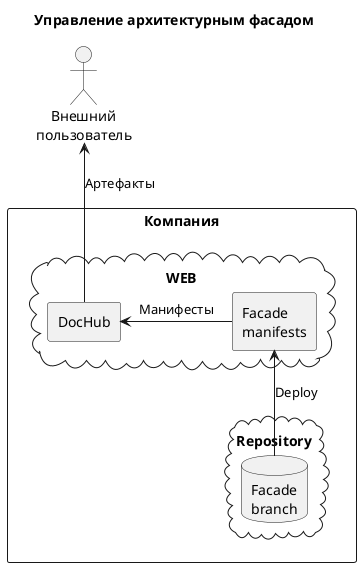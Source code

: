 @startuml
title "Управление архитектурным фасадом"

actor "    Внешний\nпользователь" as user

rectangle "Компания" {
    cloud WEB {
        rectangle DocHub as dochub
        rectangle "Facade\nmanifests" as static
    }
    cloud Repository {
        database "Facade\nbranch" as facade_branch
    }
}

user <-down- dochub: Артефакты
dochub <- static : Манифесты
static <-down- facade_branch : Deploy

@enduml
